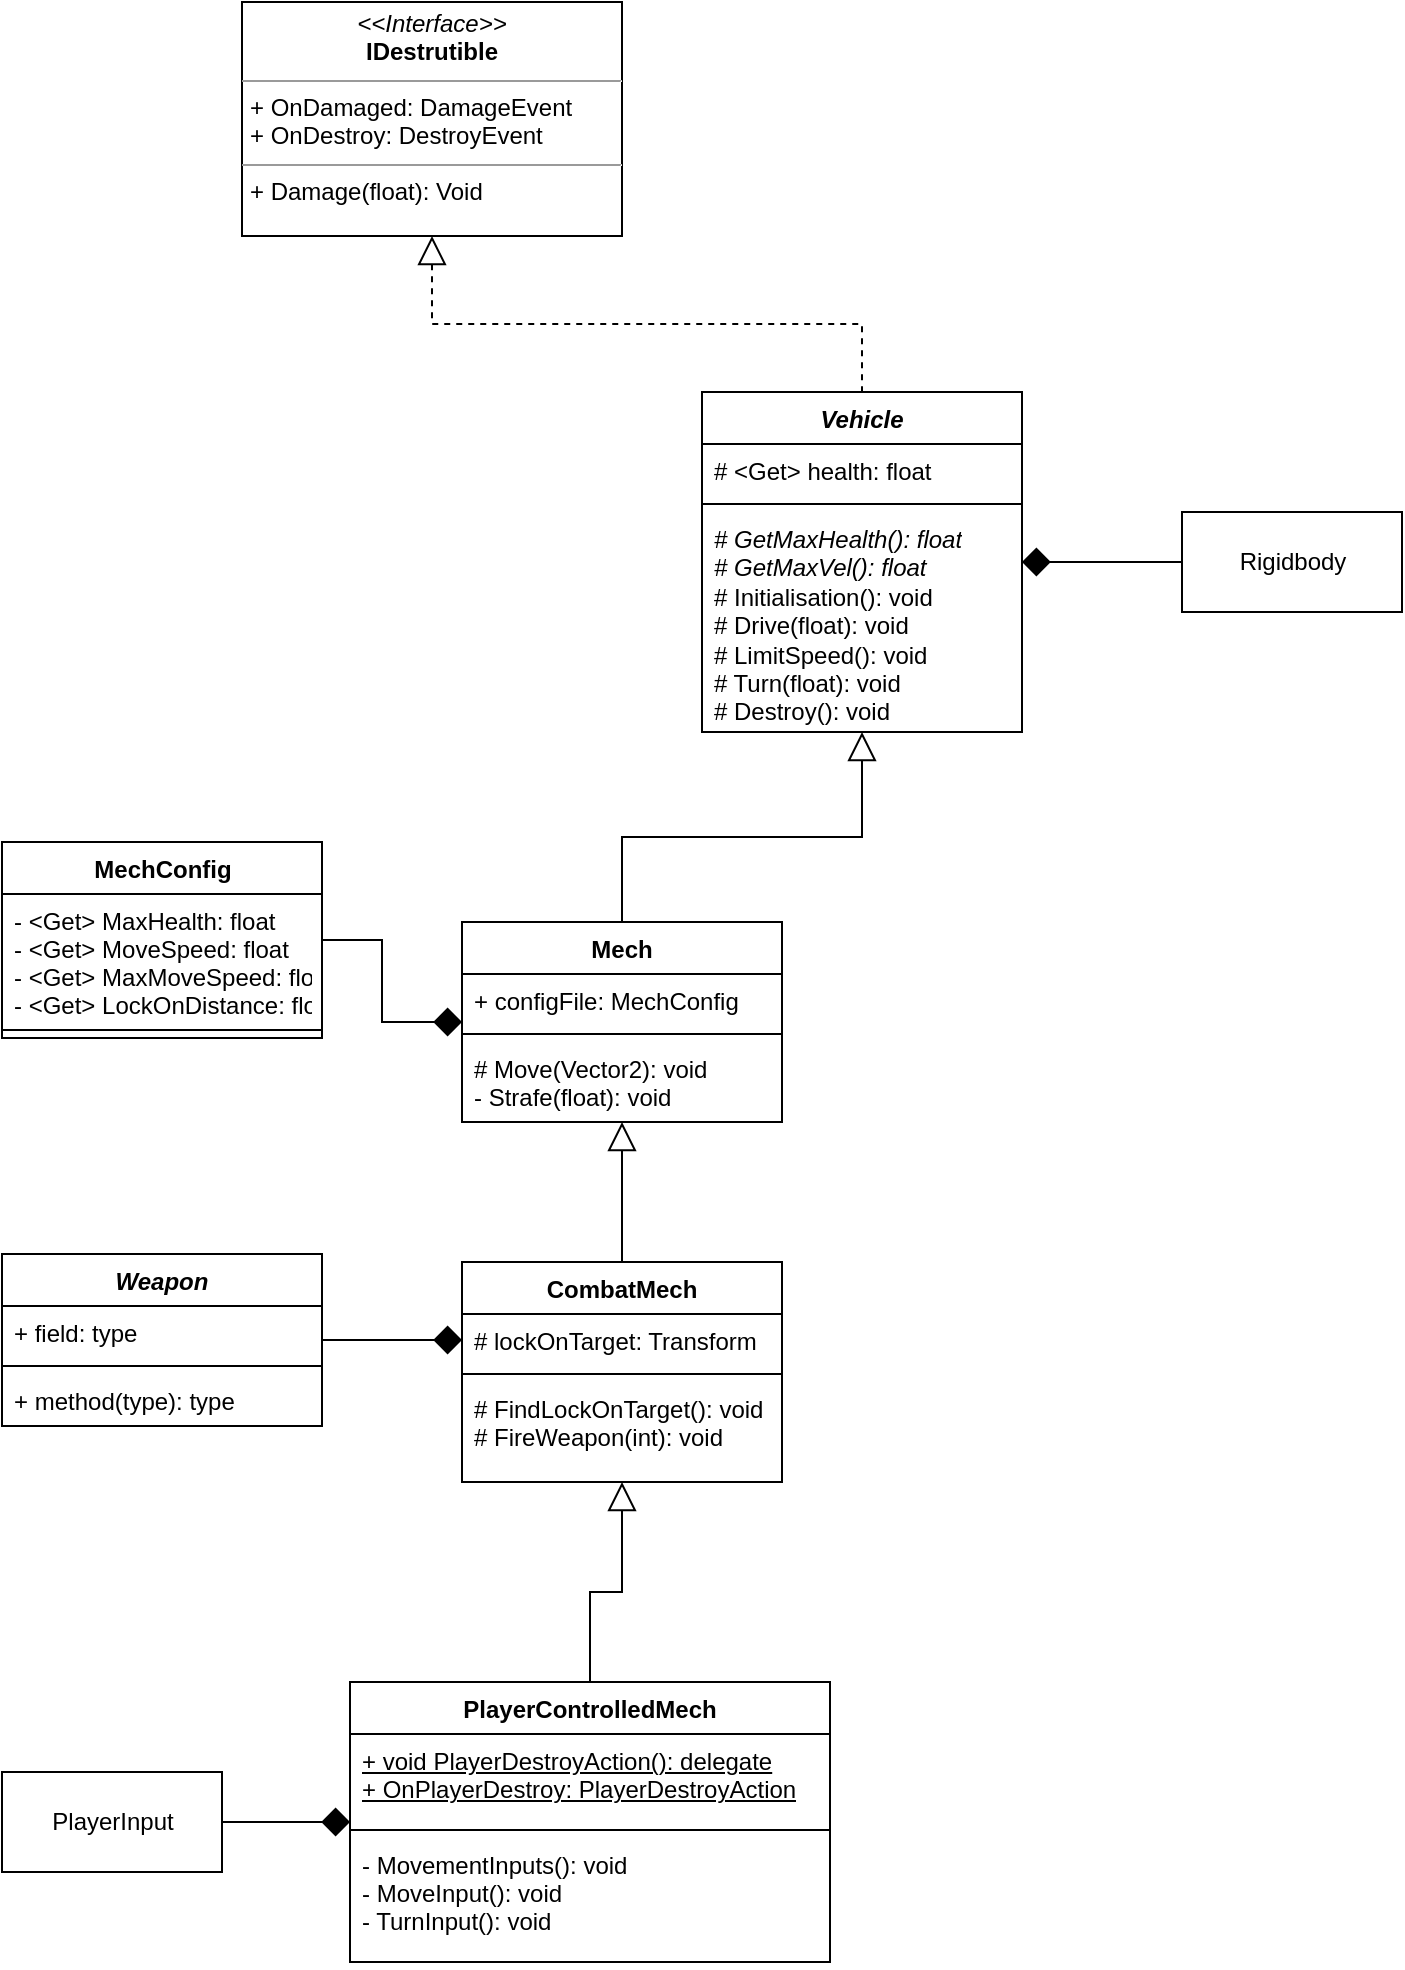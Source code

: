 <mxfile type="device" version="13.10.2"><diagram id="-7HPnOR16BWb01fF3qtK" name="Page-1"><mxGraphModel grid="1" dx="1038" dy="544" gridSize="10" guides="1" tooltips="1" connect="1" arrows="1" fold="1" page="1" pageScale="1" pageWidth="827" pageHeight="1169" math="0" shadow="0"><root><mxCell id="0"/><mxCell id="1" parent="0"/><mxCell id="H_HhHUgfAsrbI8HpLk13-12" parent="1" target="H_HhHUgfAsrbI8HpLk13-11" edge="1" style="edgeStyle=orthogonalEdgeStyle;rounded=0;orthogonalLoop=1;jettySize=auto;html=1;startArrow=diamond;startFill=1;startSize=12;sourcePerimeterSpacing=0;endArrow=none;endFill=0;endSize=12;" source="H_HhHUgfAsrbI8HpLk13-1"><mxGeometry as="geometry" relative="1"/></mxCell><mxCell id="H_HhHUgfAsrbI8HpLk13-14" parent="1" target="H_HhHUgfAsrbI8HpLk13-5" edge="1" style="edgeStyle=orthogonalEdgeStyle;rounded=0;orthogonalLoop=1;jettySize=auto;html=1;startArrow=block;startFill=0;startSize=12;sourcePerimeterSpacing=0;endArrow=none;endFill=0;endSize=12;" source="H_HhHUgfAsrbI8HpLk13-1"><mxGeometry as="geometry" relative="1"/></mxCell><mxCell id="H_HhHUgfAsrbI8HpLk13-1" value="Vehicle" parent="1" style="swimlane;fontStyle=3;align=center;verticalAlign=top;childLayout=stackLayout;horizontal=1;startSize=26;horizontalStack=0;resizeParent=1;resizeParentMax=0;resizeLast=0;collapsible=1;marginBottom=0;" vertex="1"><mxGeometry as="geometry" y="235" x="350" height="170" width="160"/></mxCell><mxCell id="H_HhHUgfAsrbI8HpLk13-2" value="# &lt;Get&gt; health: float" parent="H_HhHUgfAsrbI8HpLk13-1" style="text;strokeColor=none;fillColor=none;align=left;verticalAlign=top;spacingLeft=4;spacingRight=4;overflow=hidden;rotatable=0;points=[[0,0.5],[1,0.5]];portConstraint=eastwest;" vertex="1"><mxGeometry as="geometry" y="26" height="26" width="160"/></mxCell><mxCell id="H_HhHUgfAsrbI8HpLk13-3" value="" parent="H_HhHUgfAsrbI8HpLk13-1" style="line;strokeWidth=1;fillColor=none;align=left;verticalAlign=middle;spacingTop=-1;spacingLeft=3;spacingRight=3;rotatable=0;labelPosition=right;points=[];portConstraint=eastwest;" vertex="1"><mxGeometry as="geometry" y="52" height="8" width="160"/></mxCell><mxCell id="H_HhHUgfAsrbI8HpLk13-4" value="&lt;i&gt;# GetMaxHealth(): float&lt;br&gt;# GetMaxVel(): float&lt;/i&gt;&lt;br&gt;# Initialisation(): void&lt;br&gt;# Drive(float): void&lt;br&gt;# LimitSpeed(): void&lt;br&gt;# Turn(float): void&lt;br&gt;# Destroy(): void" parent="H_HhHUgfAsrbI8HpLk13-1" style="text;strokeColor=none;fillColor=none;align=left;verticalAlign=top;spacingLeft=4;spacingRight=4;overflow=hidden;rotatable=0;points=[[0,0.5],[1,0.5]];portConstraint=eastwest;html=1;" vertex="1"><mxGeometry as="geometry" y="60" height="110" width="160"/></mxCell><mxCell id="H_HhHUgfAsrbI8HpLk13-19" parent="1" target="H_HhHUgfAsrbI8HpLk13-15" edge="1" style="edgeStyle=orthogonalEdgeStyle;rounded=0;orthogonalLoop=1;jettySize=auto;html=1;startArrow=block;startFill=0;startSize=12;sourcePerimeterSpacing=0;endArrow=none;endFill=0;endSize=12;" source="H_HhHUgfAsrbI8HpLk13-5"><mxGeometry as="geometry" relative="1"/></mxCell><mxCell id="H_HhHUgfAsrbI8HpLk13-37" parent="1" target="H_HhHUgfAsrbI8HpLk13-33" edge="1" style="edgeStyle=orthogonalEdgeStyle;rounded=0;orthogonalLoop=1;jettySize=auto;html=1;startArrow=diamond;startFill=1;startSize=12;sourcePerimeterSpacing=0;endArrow=none;endFill=0;endSize=12;" source="H_HhHUgfAsrbI8HpLk13-5"><mxGeometry as="geometry" relative="1"/></mxCell><mxCell id="H_HhHUgfAsrbI8HpLk13-5" value="Mech" parent="1" style="swimlane;fontStyle=1;align=center;verticalAlign=top;childLayout=stackLayout;horizontal=1;startSize=26;horizontalStack=0;resizeParent=1;resizeParentMax=0;resizeLast=0;collapsible=1;marginBottom=0;" vertex="1"><mxGeometry as="geometry" y="500" x="230" height="100" width="160"/></mxCell><mxCell id="H_HhHUgfAsrbI8HpLk13-6" value="+ configFile: MechConfig" parent="H_HhHUgfAsrbI8HpLk13-5" style="text;strokeColor=none;fillColor=none;align=left;verticalAlign=top;spacingLeft=4;spacingRight=4;overflow=hidden;rotatable=0;points=[[0,0.5],[1,0.5]];portConstraint=eastwest;" vertex="1"><mxGeometry as="geometry" y="26" height="26" width="160"/></mxCell><mxCell id="H_HhHUgfAsrbI8HpLk13-7" value="" parent="H_HhHUgfAsrbI8HpLk13-5" style="line;strokeWidth=1;fillColor=none;align=left;verticalAlign=middle;spacingTop=-1;spacingLeft=3;spacingRight=3;rotatable=0;labelPosition=right;points=[];portConstraint=eastwest;" vertex="1"><mxGeometry as="geometry" y="52" height="8" width="160"/></mxCell><mxCell id="H_HhHUgfAsrbI8HpLk13-8" value="# Move(Vector2): void&#10;- Strafe(float): void" parent="H_HhHUgfAsrbI8HpLk13-5" style="text;strokeColor=none;fillColor=none;align=left;verticalAlign=top;spacingLeft=4;spacingRight=4;overflow=hidden;rotatable=0;points=[[0,0.5],[1,0.5]];portConstraint=eastwest;" vertex="1"><mxGeometry as="geometry" y="60" height="40" width="160"/></mxCell><mxCell id="H_HhHUgfAsrbI8HpLk13-10" parent="1" target="H_HhHUgfAsrbI8HpLk13-1" edge="1" style="edgeStyle=orthogonalEdgeStyle;rounded=0;orthogonalLoop=1;jettySize=auto;html=1;exitX=0.5;exitY=1;exitDx=0;exitDy=0;startArrow=block;startFill=0;endArrow=none;endFill=0;dashed=1;sourcePerimeterSpacing=0;startSize=12;endSize=12;" source="H_HhHUgfAsrbI8HpLk13-9"><mxGeometry as="geometry" relative="1"/></mxCell><mxCell id="H_HhHUgfAsrbI8HpLk13-9" value="&lt;p style=&quot;margin: 0px ; margin-top: 4px ; text-align: center&quot;&gt;&lt;i&gt;&amp;lt;&amp;lt;Interface&amp;gt;&amp;gt;&lt;/i&gt;&lt;br&gt;&lt;b&gt;IDestrutible&lt;/b&gt;&lt;/p&gt;&lt;hr size=&quot;1&quot;&gt;&lt;p style=&quot;margin: 0px ; margin-left: 4px&quot;&gt;+ OnDamaged: DamageEvent&lt;br&gt;+ OnDestroy: DestroyEvent&lt;/p&gt;&lt;hr size=&quot;1&quot;&gt;&lt;p style=&quot;margin: 0px ; margin-left: 4px&quot;&gt;+ Damage(float): Void&lt;/p&gt;" parent="1" style="verticalAlign=top;align=left;overflow=fill;fontSize=12;fontFamily=Helvetica;html=1;" vertex="1"><mxGeometry as="geometry" y="40" x="120" height="117" width="190"/></mxCell><mxCell id="H_HhHUgfAsrbI8HpLk13-11" value="Rigidbody" parent="1" style="html=1;" vertex="1"><mxGeometry as="geometry" y="295" x="590" height="50" width="110"/></mxCell><mxCell id="H_HhHUgfAsrbI8HpLk13-32" parent="1" target="H_HhHUgfAsrbI8HpLk13-26" edge="1" style="edgeStyle=orthogonalEdgeStyle;rounded=0;orthogonalLoop=1;jettySize=auto;html=1;startArrow=block;startFill=0;startSize=12;sourcePerimeterSpacing=0;endArrow=none;endFill=0;endSize=12;" source="H_HhHUgfAsrbI8HpLk13-15"><mxGeometry as="geometry" relative="1"/></mxCell><mxCell id="H_HhHUgfAsrbI8HpLk13-15" value="CombatMech" parent="1" style="swimlane;fontStyle=1;align=center;verticalAlign=top;childLayout=stackLayout;horizontal=1;startSize=26;horizontalStack=0;resizeParent=1;resizeParentMax=0;resizeLast=0;collapsible=1;marginBottom=0;" vertex="1"><mxGeometry as="geometry" y="670" x="230" height="110" width="160"/></mxCell><mxCell id="H_HhHUgfAsrbI8HpLk13-16" value="# lockOnTarget: Transform" parent="H_HhHUgfAsrbI8HpLk13-15" style="text;strokeColor=none;fillColor=none;align=left;verticalAlign=top;spacingLeft=4;spacingRight=4;overflow=hidden;rotatable=0;points=[[0,0.5],[1,0.5]];portConstraint=eastwest;" vertex="1"><mxGeometry as="geometry" y="26" height="26" width="160"/></mxCell><mxCell id="H_HhHUgfAsrbI8HpLk13-17" value="" parent="H_HhHUgfAsrbI8HpLk13-15" style="line;strokeWidth=1;fillColor=none;align=left;verticalAlign=middle;spacingTop=-1;spacingLeft=3;spacingRight=3;rotatable=0;labelPosition=right;points=[];portConstraint=eastwest;" vertex="1"><mxGeometry as="geometry" y="52" height="8" width="160"/></mxCell><mxCell id="H_HhHUgfAsrbI8HpLk13-18" value="# FindLockOnTarget(): void&#10;# FireWeapon(int): void" parent="H_HhHUgfAsrbI8HpLk13-15" style="text;strokeColor=none;fillColor=none;align=left;verticalAlign=top;spacingLeft=4;spacingRight=4;overflow=hidden;rotatable=0;points=[[0,0.5],[1,0.5]];portConstraint=eastwest;" vertex="1"><mxGeometry as="geometry" y="60" height="50" width="160"/></mxCell><mxCell id="H_HhHUgfAsrbI8HpLk13-21" value="Weapon" parent="1" style="swimlane;fontStyle=3;align=center;verticalAlign=top;childLayout=stackLayout;horizontal=1;startSize=26;horizontalStack=0;resizeParent=1;resizeParentMax=0;resizeLast=0;collapsible=1;marginBottom=0;" vertex="1"><mxGeometry as="geometry" y="666" height="86" width="160"/></mxCell><mxCell id="H_HhHUgfAsrbI8HpLk13-22" value="+ field: type" parent="H_HhHUgfAsrbI8HpLk13-21" style="text;strokeColor=none;fillColor=none;align=left;verticalAlign=top;spacingLeft=4;spacingRight=4;overflow=hidden;rotatable=0;points=[[0,0.5],[1,0.5]];portConstraint=eastwest;" vertex="1"><mxGeometry as="geometry" y="26" height="26" width="160"/></mxCell><mxCell id="H_HhHUgfAsrbI8HpLk13-23" value="" parent="H_HhHUgfAsrbI8HpLk13-21" style="line;strokeWidth=1;fillColor=none;align=left;verticalAlign=middle;spacingTop=-1;spacingLeft=3;spacingRight=3;rotatable=0;labelPosition=right;points=[];portConstraint=eastwest;" vertex="1"><mxGeometry as="geometry" y="52" height="8" width="160"/></mxCell><mxCell id="H_HhHUgfAsrbI8HpLk13-24" value="+ method(type): type" parent="H_HhHUgfAsrbI8HpLk13-21" style="text;strokeColor=none;fillColor=none;align=left;verticalAlign=top;spacingLeft=4;spacingRight=4;overflow=hidden;rotatable=0;points=[[0,0.5],[1,0.5]];portConstraint=eastwest;" vertex="1"><mxGeometry as="geometry" y="60" height="26" width="160"/></mxCell><mxCell id="H_HhHUgfAsrbI8HpLk13-25" parent="1" target="H_HhHUgfAsrbI8HpLk13-21" edge="1" style="edgeStyle=orthogonalEdgeStyle;rounded=0;orthogonalLoop=1;jettySize=auto;html=1;startArrow=diamond;startFill=1;startSize=12;sourcePerimeterSpacing=0;endArrow=none;endFill=0;endSize=12;" source="H_HhHUgfAsrbI8HpLk13-16"><mxGeometry as="geometry" relative="1"/></mxCell><mxCell id="H_HhHUgfAsrbI8HpLk13-31" parent="1" target="H_HhHUgfAsrbI8HpLk13-30" edge="1" style="edgeStyle=orthogonalEdgeStyle;rounded=0;orthogonalLoop=1;jettySize=auto;html=1;startArrow=diamond;startFill=1;startSize=12;sourcePerimeterSpacing=0;endArrow=none;endFill=0;endSize=12;" source="H_HhHUgfAsrbI8HpLk13-26"><mxGeometry as="geometry" relative="1"/></mxCell><mxCell id="H_HhHUgfAsrbI8HpLk13-26" value="PlayerControlledMech" parent="1" style="swimlane;fontStyle=1;align=center;verticalAlign=top;childLayout=stackLayout;horizontal=1;startSize=26;horizontalStack=0;resizeParent=1;resizeParentMax=0;resizeLast=0;collapsible=1;marginBottom=0;" vertex="1"><mxGeometry as="geometry" y="880" x="174" height="140" width="240"/></mxCell><mxCell id="H_HhHUgfAsrbI8HpLk13-27" value="&lt;u&gt;+ void PlayerDestroyAction(): delegate&lt;br&gt;+ OnPlayerDestroy: PlayerDestroyAction&lt;/u&gt;" parent="H_HhHUgfAsrbI8HpLk13-26" style="text;strokeColor=none;fillColor=none;align=left;verticalAlign=top;spacingLeft=4;spacingRight=4;overflow=hidden;rotatable=0;points=[[0,0.5],[1,0.5]];portConstraint=eastwest;html=1;" vertex="1"><mxGeometry as="geometry" y="26" height="44" width="240"/></mxCell><mxCell id="H_HhHUgfAsrbI8HpLk13-28" value="" parent="H_HhHUgfAsrbI8HpLk13-26" style="line;strokeWidth=1;fillColor=none;align=left;verticalAlign=middle;spacingTop=-1;spacingLeft=3;spacingRight=3;rotatable=0;labelPosition=right;points=[];portConstraint=eastwest;" vertex="1"><mxGeometry as="geometry" y="70" height="8" width="240"/></mxCell><mxCell id="H_HhHUgfAsrbI8HpLk13-29" value="- MovementInputs(): void&#10;- MoveInput(): void&#10;- TurnInput(): void" parent="H_HhHUgfAsrbI8HpLk13-26" style="text;strokeColor=none;fillColor=none;align=left;verticalAlign=top;spacingLeft=4;spacingRight=4;overflow=hidden;rotatable=0;points=[[0,0.5],[1,0.5]];portConstraint=eastwest;" vertex="1"><mxGeometry as="geometry" y="78" height="62" width="240"/></mxCell><mxCell id="H_HhHUgfAsrbI8HpLk13-30" value="PlayerInput" parent="1" style="html=1;" vertex="1"><mxGeometry as="geometry" y="925" height="50" width="110"/></mxCell><mxCell id="H_HhHUgfAsrbI8HpLk13-33" value="MechConfig" parent="1" style="swimlane;fontStyle=1;align=center;verticalAlign=top;childLayout=stackLayout;horizontal=1;startSize=26;horizontalStack=0;resizeParent=1;resizeParentMax=0;resizeLast=0;collapsible=1;marginBottom=0;html=1;" vertex="1"><mxGeometry as="geometry" y="460" height="98" width="160"/></mxCell><mxCell id="H_HhHUgfAsrbI8HpLk13-34" value="- &lt;Get&gt; MaxHealth: float&#10;- &lt;Get&gt; MoveSpeed: float&#10;- &lt;Get&gt; MaxMoveSpeed: float&#10;- &lt;Get&gt; LockOnDistance: float" parent="H_HhHUgfAsrbI8HpLk13-33" style="text;strokeColor=none;fillColor=none;align=left;verticalAlign=top;spacingLeft=4;spacingRight=4;overflow=hidden;rotatable=0;points=[[0,0.5],[1,0.5]];portConstraint=eastwest;" vertex="1"><mxGeometry as="geometry" y="26" height="64" width="160"/></mxCell><mxCell id="H_HhHUgfAsrbI8HpLk13-35" value="" parent="H_HhHUgfAsrbI8HpLk13-33" style="line;strokeWidth=1;fillColor=none;align=left;verticalAlign=middle;spacingTop=-1;spacingLeft=3;spacingRight=3;rotatable=0;labelPosition=right;points=[];portConstraint=eastwest;" vertex="1"><mxGeometry as="geometry" y="90" height="8" width="160"/></mxCell></root></mxGraphModel></diagram></mxfile>